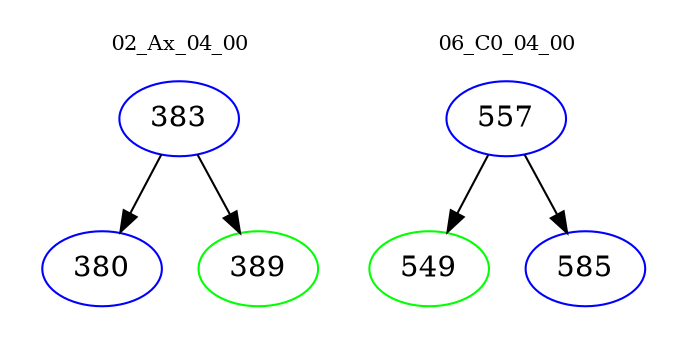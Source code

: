 digraph{
subgraph cluster_0 {
color = white
label = "02_Ax_04_00";
fontsize=10;
T0_383 [label="383", color="blue"]
T0_383 -> T0_380 [color="black"]
T0_380 [label="380", color="blue"]
T0_383 -> T0_389 [color="black"]
T0_389 [label="389", color="green"]
}
subgraph cluster_1 {
color = white
label = "06_C0_04_00";
fontsize=10;
T1_557 [label="557", color="blue"]
T1_557 -> T1_549 [color="black"]
T1_549 [label="549", color="green"]
T1_557 -> T1_585 [color="black"]
T1_585 [label="585", color="blue"]
}
}
